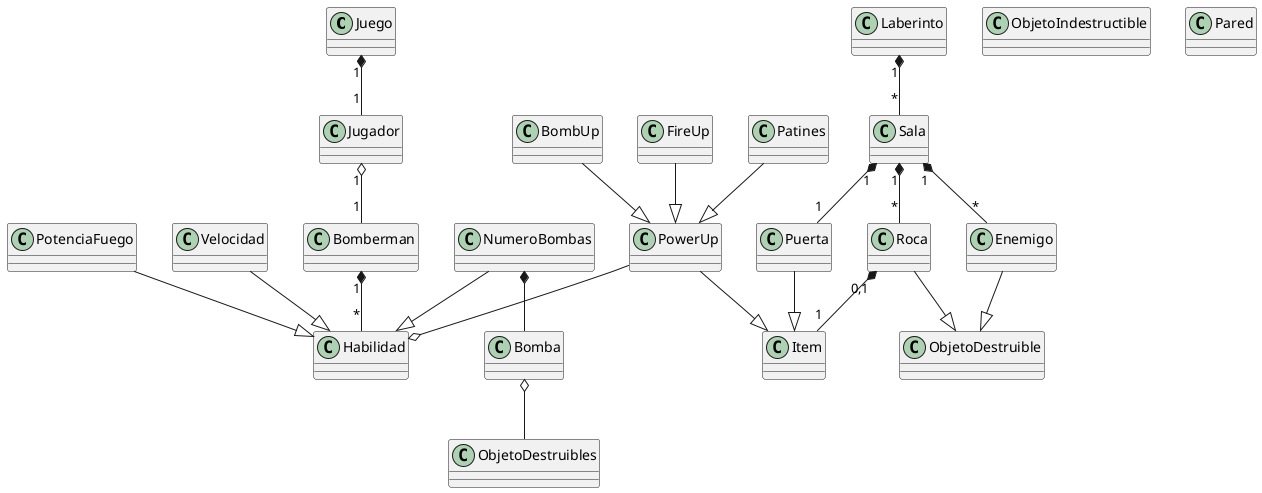 @startuml Bomberman

class Juego
class Jugador

class Habilidad
class PotenciaFuego
class Velocidad
class NumeroBombas
class Bomberman
class Enemigo

class Sala
class Laberinto
class Puerta
class Roca
class ObjetoDestruible
class ObjetoIndestructible
class Pared

Laberinto "1" *-- "*" Sala 
Sala "1" *-- "1" Puerta
Sala "1" *-- "*" Roca
Sala "1" *-- "*" Enemigo
Roca "0,1" *-- "1" Item
Puerta --|> Item
PowerUp --|> Item
Roca --|> ObjetoDestruible
Enemigo --|> ObjetoDestruible
Bomba o-- ObjetoDestruibles

class Item 
class Bomba
class PowerUp
class BombUp
class FireUp
class Patines

Juego "1" *-- "1" Jugador
Jugador "1" o-- "1" Bomberman
Bomberman "1" *-- "*" Habilidad

BombUp --|> PowerUp 
FireUp --|> PowerUp
Patines --|> PowerUp 

PotenciaFuego --|> Habilidad
Velocidad --|> Habilidad
NumeroBombas --|> Habilidad

PowerUp --o Habilidad 

NumeroBombas *-- Bomba


@enduml
